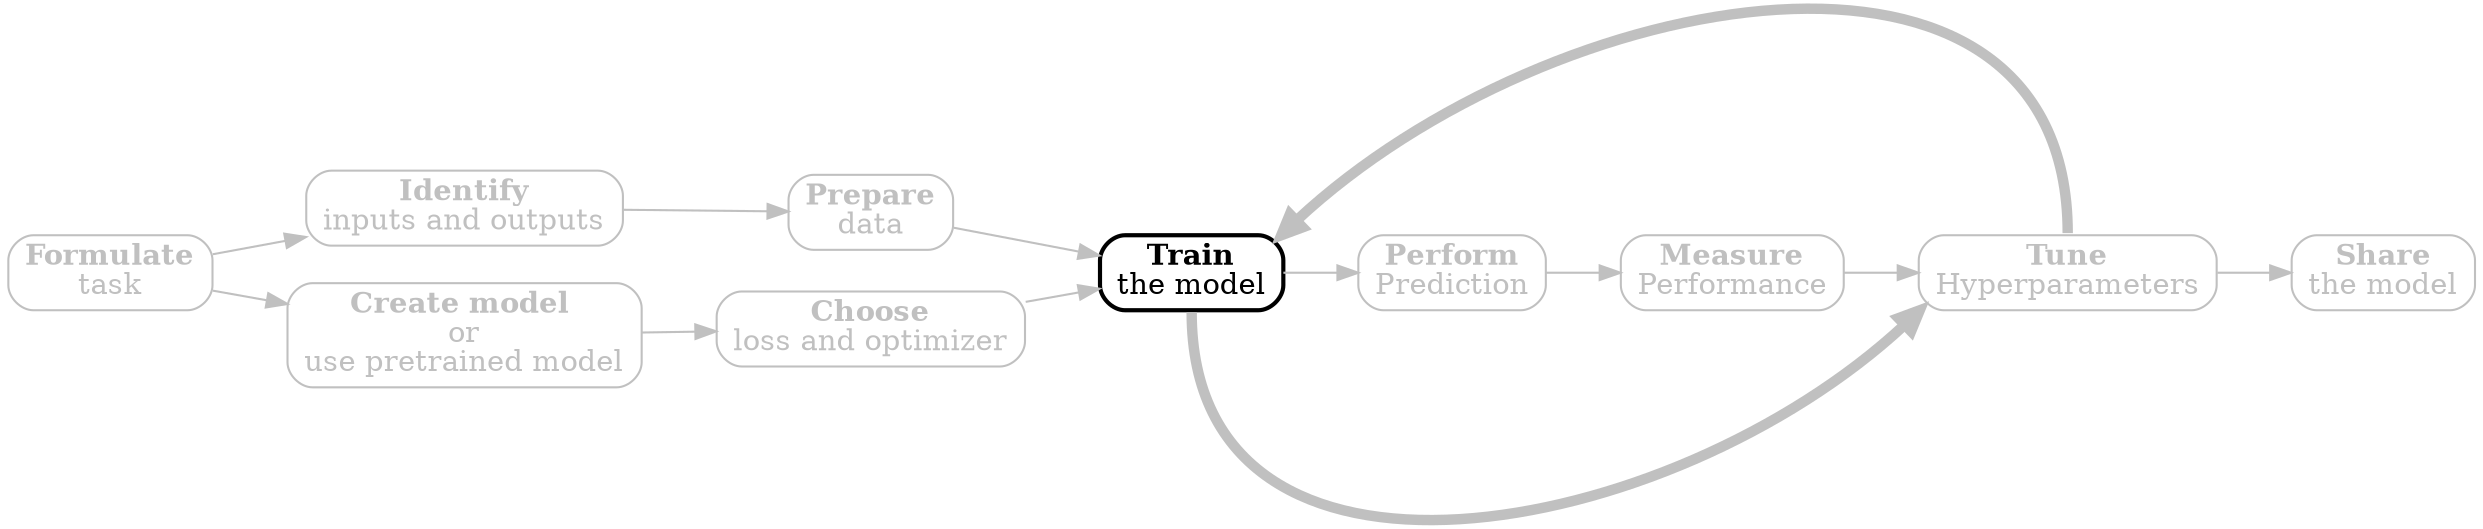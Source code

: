 digraph {
    #configs
	rankdir=LR;
    node [shape=rect, style=rounded, color=grey, fontcolor=grey]
    edge [color=grey];
    
    #special nodes
    formulate [label=<<B>Formulate</B><BR/>task>]
    i_o [label=<<B>Identify</B><BR/>inputs and outputs>]
    prepare [label=<<B>Prepare</B><BR/>data>]
	create_model [label=<<B>Create model </B><BR/>or<BR/>use pretrained model>]
    loss [label=<<B>Choose</B><BR/>loss and optimizer>]
    train [label=<<B>Train</B><BR/>the model>, color=black, fontcolor=black, penwidth=2]
    predict [label=<<B>Perform</B><BR/>Prediction>]
    quality [label=<<B>Measure</B><BR/>Performance>]
    tune [label=<<B>Tune</B><BR/>Hyperparameters>]
    share [label=<<B>Share</B><BR/>the model>]
    
    subgraph model_only {
  		node [color=white];
        train -> predict -> quality -> tune -> share;
  	}

    #the graph
    formulate -> i_o;formulate -> create_model;
    i_o -> prepare 
    create_model -> loss

    prepare -> train
    loss -> train

    tune:n -> train:ne [color=grey, penwidth=5];
    train:s -> tune:sw [color=grey, penwidth=5];
    
}